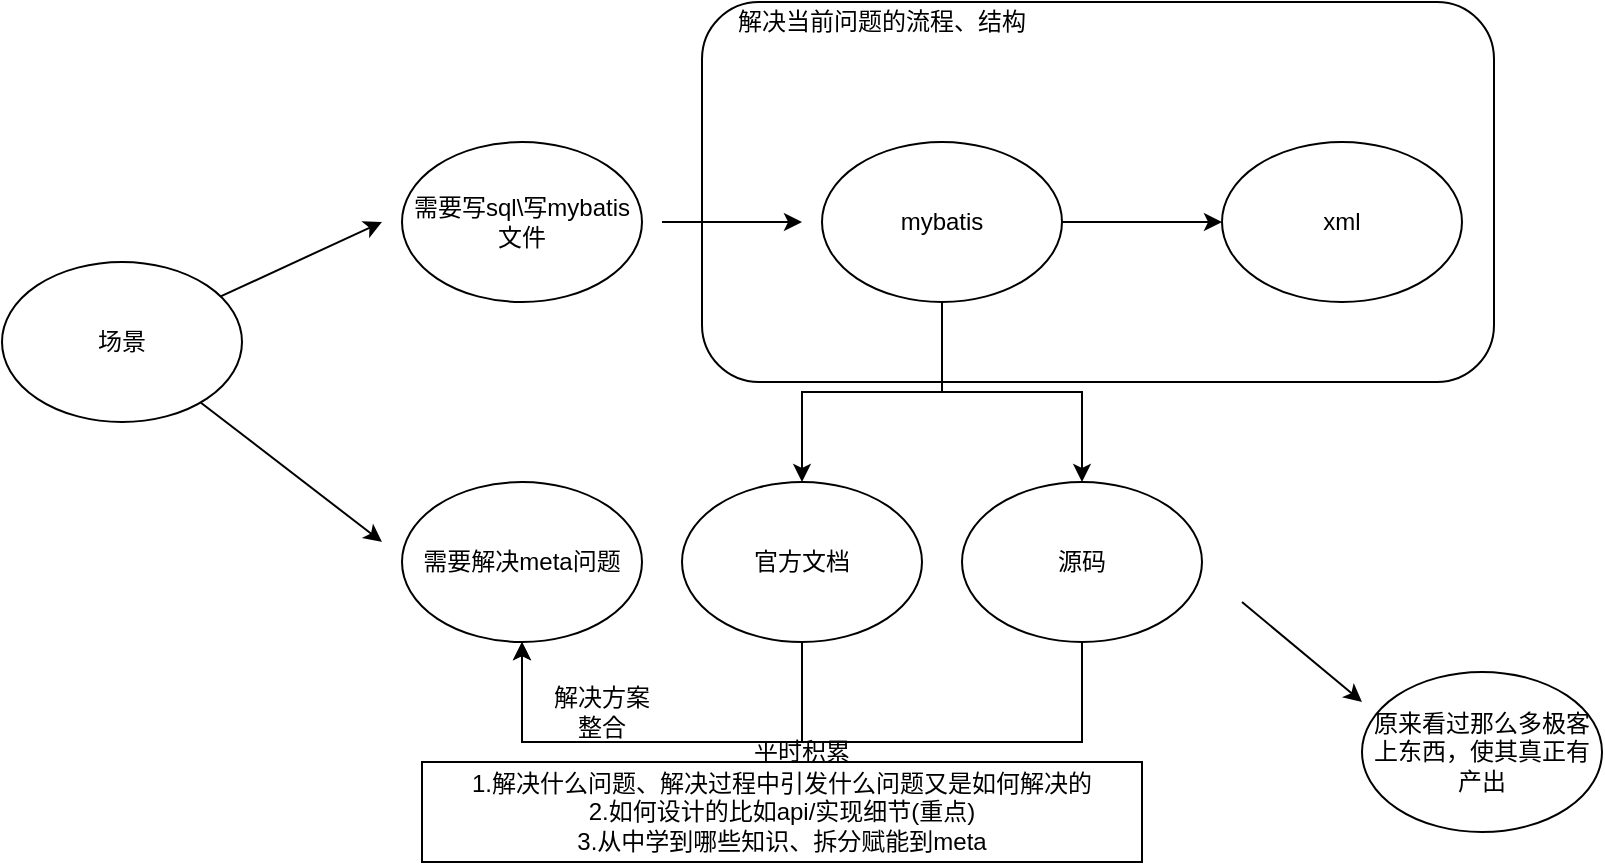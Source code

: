 <mxfile version="15.8.7" type="github">
  <diagram id="Cybj3lntspkEZgwr6Lmk" name="Page-1">
    <mxGraphModel dx="2249" dy="800" grid="1" gridSize="10" guides="1" tooltips="1" connect="1" arrows="1" fold="1" page="1" pageScale="1" pageWidth="827" pageHeight="1169" math="0" shadow="0">
      <root>
        <mxCell id="0" />
        <mxCell id="1" parent="0" />
        <mxCell id="RzcdPjWBZfCNugcZxE-c-22" value="" style="rounded=1;whiteSpace=wrap;html=1;" parent="1" vertex="1">
          <mxGeometry x="260" y="140" width="396" height="190" as="geometry" />
        </mxCell>
        <mxCell id="RzcdPjWBZfCNugcZxE-c-3" value="" style="edgeStyle=orthogonalEdgeStyle;rounded=0;orthogonalLoop=1;jettySize=auto;html=1;" parent="1" source="RzcdPjWBZfCNugcZxE-c-1" target="RzcdPjWBZfCNugcZxE-c-2" edge="1">
          <mxGeometry relative="1" as="geometry" />
        </mxCell>
        <mxCell id="RzcdPjWBZfCNugcZxE-c-5" value="" style="edgeStyle=orthogonalEdgeStyle;rounded=0;orthogonalLoop=1;jettySize=auto;html=1;" parent="1" source="RzcdPjWBZfCNugcZxE-c-1" target="RzcdPjWBZfCNugcZxE-c-4" edge="1">
          <mxGeometry relative="1" as="geometry" />
        </mxCell>
        <mxCell id="RzcdPjWBZfCNugcZxE-c-12" style="edgeStyle=orthogonalEdgeStyle;rounded=0;orthogonalLoop=1;jettySize=auto;html=1;exitX=0.5;exitY=1;exitDx=0;exitDy=0;entryX=0.5;entryY=0;entryDx=0;entryDy=0;" parent="1" source="RzcdPjWBZfCNugcZxE-c-1" target="RzcdPjWBZfCNugcZxE-c-11" edge="1">
          <mxGeometry relative="1" as="geometry" />
        </mxCell>
        <mxCell id="RzcdPjWBZfCNugcZxE-c-1" value="mybatis" style="ellipse;whiteSpace=wrap;html=1;" parent="1" vertex="1">
          <mxGeometry x="320" y="210" width="120" height="80" as="geometry" />
        </mxCell>
        <mxCell id="RzcdPjWBZfCNugcZxE-c-13" style="edgeStyle=orthogonalEdgeStyle;rounded=0;orthogonalLoop=1;jettySize=auto;html=1;exitX=0.5;exitY=1;exitDx=0;exitDy=0;entryX=0.5;entryY=1;entryDx=0;entryDy=0;" parent="1" source="RzcdPjWBZfCNugcZxE-c-2" target="RzcdPjWBZfCNugcZxE-c-10" edge="1">
          <mxGeometry relative="1" as="geometry">
            <Array as="points">
              <mxPoint x="310" y="510" />
              <mxPoint x="170" y="510" />
            </Array>
          </mxGeometry>
        </mxCell>
        <mxCell id="RzcdPjWBZfCNugcZxE-c-2" value="官方文档" style="ellipse;whiteSpace=wrap;html=1;" parent="1" vertex="1">
          <mxGeometry x="250" y="380" width="120" height="80" as="geometry" />
        </mxCell>
        <mxCell id="RzcdPjWBZfCNugcZxE-c-4" value="xml" style="ellipse;whiteSpace=wrap;html=1;" parent="1" vertex="1">
          <mxGeometry x="520" y="210" width="120" height="80" as="geometry" />
        </mxCell>
        <mxCell id="RzcdPjWBZfCNugcZxE-c-6" value="需要写sql\写mybatis文件" style="ellipse;whiteSpace=wrap;html=1;" parent="1" vertex="1">
          <mxGeometry x="110" y="210" width="120" height="80" as="geometry" />
        </mxCell>
        <mxCell id="RzcdPjWBZfCNugcZxE-c-7" value="场景" style="ellipse;whiteSpace=wrap;html=1;" parent="1" vertex="1">
          <mxGeometry x="-90" y="270" width="120" height="80" as="geometry" />
        </mxCell>
        <mxCell id="RzcdPjWBZfCNugcZxE-c-8" value="" style="endArrow=classic;html=1;rounded=0;" parent="1" source="RzcdPjWBZfCNugcZxE-c-7" edge="1">
          <mxGeometry width="50" height="50" relative="1" as="geometry">
            <mxPoint x="50" y="290" as="sourcePoint" />
            <mxPoint x="100" y="250" as="targetPoint" />
          </mxGeometry>
        </mxCell>
        <mxCell id="RzcdPjWBZfCNugcZxE-c-9" value="" style="endArrow=classic;html=1;rounded=0;" parent="1" edge="1">
          <mxGeometry width="50" height="50" relative="1" as="geometry">
            <mxPoint x="240" y="250" as="sourcePoint" />
            <mxPoint x="310" y="250" as="targetPoint" />
          </mxGeometry>
        </mxCell>
        <mxCell id="RzcdPjWBZfCNugcZxE-c-10" value="需要解决meta问题" style="ellipse;whiteSpace=wrap;html=1;" parent="1" vertex="1">
          <mxGeometry x="110" y="380" width="120" height="80" as="geometry" />
        </mxCell>
        <mxCell id="RzcdPjWBZfCNugcZxE-c-14" style="edgeStyle=orthogonalEdgeStyle;rounded=0;orthogonalLoop=1;jettySize=auto;html=1;exitX=0.5;exitY=1;exitDx=0;exitDy=0;entryX=0.5;entryY=1;entryDx=0;entryDy=0;" parent="1" source="RzcdPjWBZfCNugcZxE-c-11" target="RzcdPjWBZfCNugcZxE-c-10" edge="1">
          <mxGeometry relative="1" as="geometry">
            <Array as="points">
              <mxPoint x="450" y="510" />
              <mxPoint x="170" y="510" />
            </Array>
          </mxGeometry>
        </mxCell>
        <mxCell id="RzcdPjWBZfCNugcZxE-c-11" value="源码" style="ellipse;whiteSpace=wrap;html=1;" parent="1" vertex="1">
          <mxGeometry x="390" y="380" width="120" height="80" as="geometry" />
        </mxCell>
        <mxCell id="RzcdPjWBZfCNugcZxE-c-15" value="平时积累" style="text;html=1;strokeColor=none;fillColor=none;align=center;verticalAlign=middle;whiteSpace=wrap;rounded=0;" parent="1" vertex="1">
          <mxGeometry x="280" y="500" width="60" height="30" as="geometry" />
        </mxCell>
        <mxCell id="RzcdPjWBZfCNugcZxE-c-18" value="" style="endArrow=classic;html=1;rounded=0;" parent="1" source="RzcdPjWBZfCNugcZxE-c-7" edge="1">
          <mxGeometry width="50" height="50" relative="1" as="geometry">
            <mxPoint x="20" y="380" as="sourcePoint" />
            <mxPoint x="100" y="410" as="targetPoint" />
          </mxGeometry>
        </mxCell>
        <mxCell id="RzcdPjWBZfCNugcZxE-c-19" value="解决方案整合" style="text;html=1;strokeColor=none;fillColor=none;align=center;verticalAlign=middle;whiteSpace=wrap;rounded=0;" parent="1" vertex="1">
          <mxGeometry x="180" y="480" width="60" height="30" as="geometry" />
        </mxCell>
        <mxCell id="RzcdPjWBZfCNugcZxE-c-23" value="解决当前问题的流程、结构" style="text;html=1;strokeColor=none;fillColor=none;align=center;verticalAlign=middle;whiteSpace=wrap;rounded=0;" parent="1" vertex="1">
          <mxGeometry x="270" y="140" width="160" height="20" as="geometry" />
        </mxCell>
        <mxCell id="RzcdPjWBZfCNugcZxE-c-24" value="原来看过那么多极客上东西，使其真正有产出" style="ellipse;whiteSpace=wrap;html=1;" parent="1" vertex="1">
          <mxGeometry x="590" y="475" width="120" height="80" as="geometry" />
        </mxCell>
        <mxCell id="RzcdPjWBZfCNugcZxE-c-25" value="" style="endArrow=classic;html=1;rounded=0;movable=0;resizable=0;rotatable=0;deletable=0;editable=0;connectable=0;" parent="1" edge="1">
          <mxGeometry width="50" height="50" relative="1" as="geometry">
            <mxPoint x="530" y="440" as="sourcePoint" />
            <mxPoint x="590" y="490" as="targetPoint" />
          </mxGeometry>
        </mxCell>
        <mxCell id="E2ReO5sUCEfm6lsxGouw-2" value="1.解决什么问题、解决过程中引发什么问题又是如何解决的&lt;br&gt;2.如何设计的比如api/实现细节(重点)&lt;br&gt;3.从中学到哪些知识、拆分赋能到meta" style="rounded=0;whiteSpace=wrap;html=1;" vertex="1" parent="1">
          <mxGeometry x="120" y="520" width="360" height="50" as="geometry" />
        </mxCell>
      </root>
    </mxGraphModel>
  </diagram>
</mxfile>
